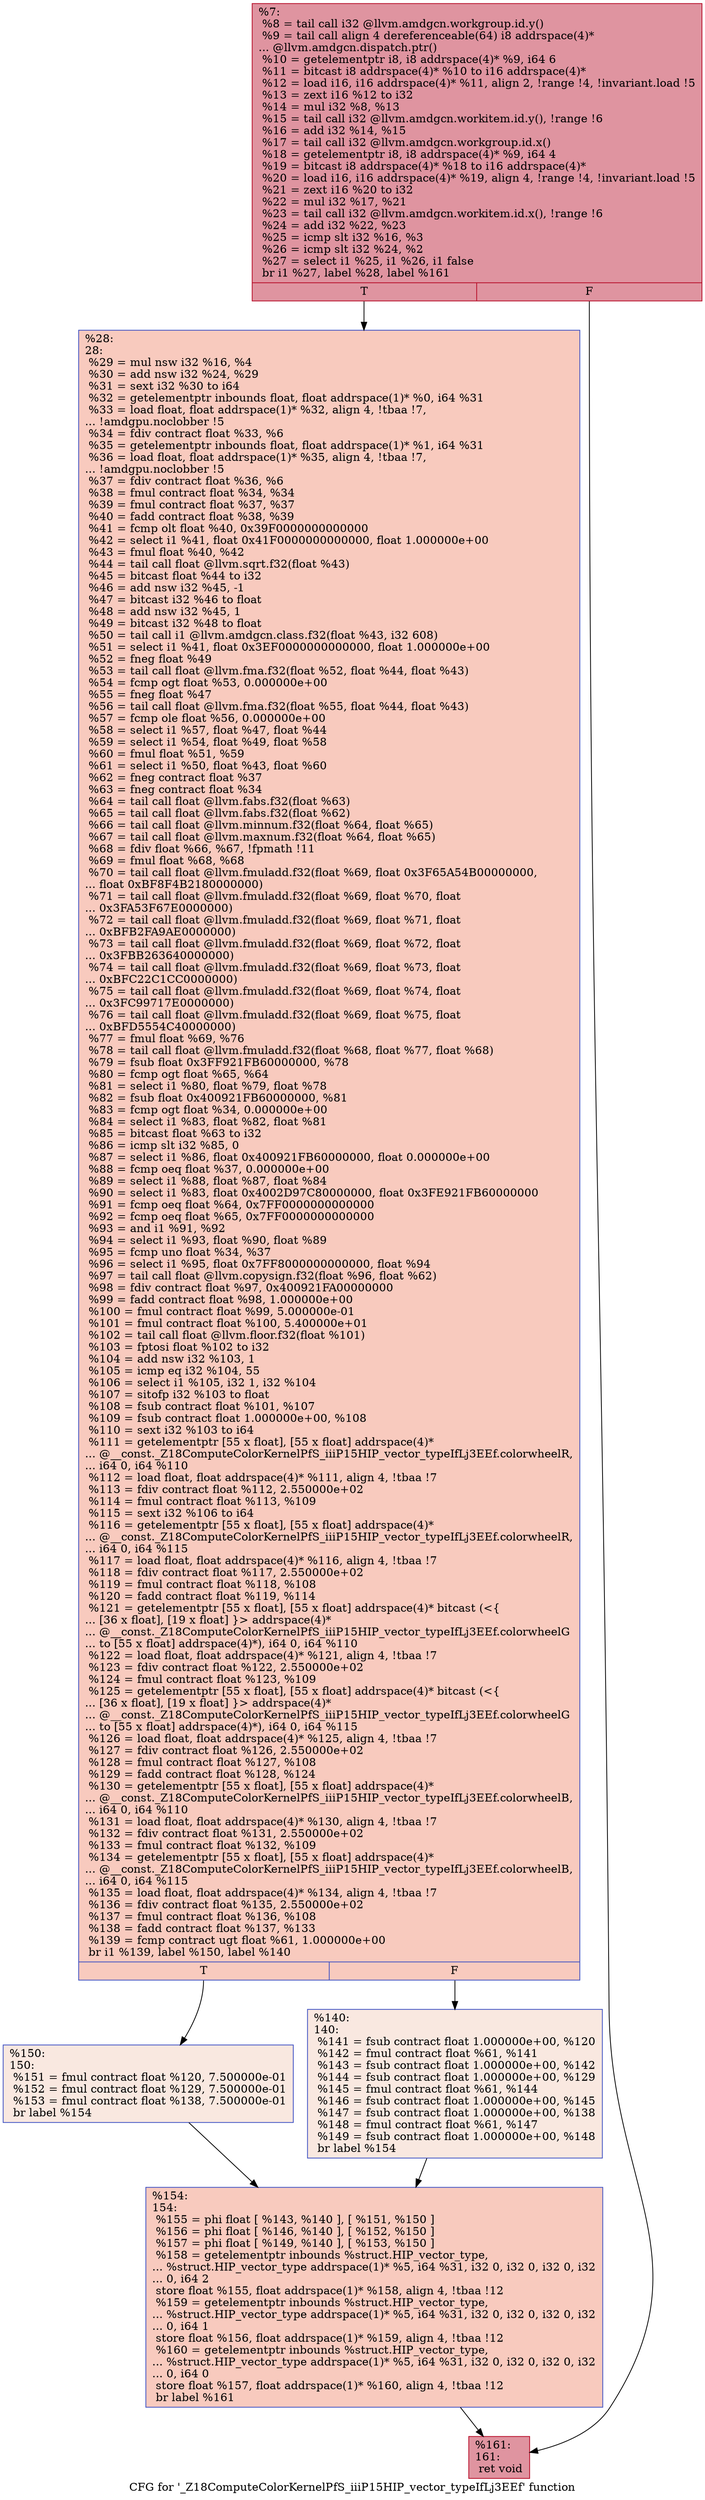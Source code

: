 digraph "CFG for '_Z18ComputeColorKernelPfS_iiiP15HIP_vector_typeIfLj3EEf' function" {
	label="CFG for '_Z18ComputeColorKernelPfS_iiiP15HIP_vector_typeIfLj3EEf' function";

	Node0x48d53d0 [shape=record,color="#b70d28ff", style=filled, fillcolor="#b70d2870",label="{%7:\l  %8 = tail call i32 @llvm.amdgcn.workgroup.id.y()\l  %9 = tail call align 4 dereferenceable(64) i8 addrspace(4)*\l... @llvm.amdgcn.dispatch.ptr()\l  %10 = getelementptr i8, i8 addrspace(4)* %9, i64 6\l  %11 = bitcast i8 addrspace(4)* %10 to i16 addrspace(4)*\l  %12 = load i16, i16 addrspace(4)* %11, align 2, !range !4, !invariant.load !5\l  %13 = zext i16 %12 to i32\l  %14 = mul i32 %8, %13\l  %15 = tail call i32 @llvm.amdgcn.workitem.id.y(), !range !6\l  %16 = add i32 %14, %15\l  %17 = tail call i32 @llvm.amdgcn.workgroup.id.x()\l  %18 = getelementptr i8, i8 addrspace(4)* %9, i64 4\l  %19 = bitcast i8 addrspace(4)* %18 to i16 addrspace(4)*\l  %20 = load i16, i16 addrspace(4)* %19, align 4, !range !4, !invariant.load !5\l  %21 = zext i16 %20 to i32\l  %22 = mul i32 %17, %21\l  %23 = tail call i32 @llvm.amdgcn.workitem.id.x(), !range !6\l  %24 = add i32 %22, %23\l  %25 = icmp slt i32 %16, %3\l  %26 = icmp slt i32 %24, %2\l  %27 = select i1 %25, i1 %26, i1 false\l  br i1 %27, label %28, label %161\l|{<s0>T|<s1>F}}"];
	Node0x48d53d0:s0 -> Node0x48d8d70;
	Node0x48d53d0:s1 -> Node0x48d8e00;
	Node0x48d8d70 [shape=record,color="#3d50c3ff", style=filled, fillcolor="#ef886b70",label="{%28:\l28:                                               \l  %29 = mul nsw i32 %16, %4\l  %30 = add nsw i32 %24, %29\l  %31 = sext i32 %30 to i64\l  %32 = getelementptr inbounds float, float addrspace(1)* %0, i64 %31\l  %33 = load float, float addrspace(1)* %32, align 4, !tbaa !7,\l... !amdgpu.noclobber !5\l  %34 = fdiv contract float %33, %6\l  %35 = getelementptr inbounds float, float addrspace(1)* %1, i64 %31\l  %36 = load float, float addrspace(1)* %35, align 4, !tbaa !7,\l... !amdgpu.noclobber !5\l  %37 = fdiv contract float %36, %6\l  %38 = fmul contract float %34, %34\l  %39 = fmul contract float %37, %37\l  %40 = fadd contract float %38, %39\l  %41 = fcmp olt float %40, 0x39F0000000000000\l  %42 = select i1 %41, float 0x41F0000000000000, float 1.000000e+00\l  %43 = fmul float %40, %42\l  %44 = tail call float @llvm.sqrt.f32(float %43)\l  %45 = bitcast float %44 to i32\l  %46 = add nsw i32 %45, -1\l  %47 = bitcast i32 %46 to float\l  %48 = add nsw i32 %45, 1\l  %49 = bitcast i32 %48 to float\l  %50 = tail call i1 @llvm.amdgcn.class.f32(float %43, i32 608)\l  %51 = select i1 %41, float 0x3EF0000000000000, float 1.000000e+00\l  %52 = fneg float %49\l  %53 = tail call float @llvm.fma.f32(float %52, float %44, float %43)\l  %54 = fcmp ogt float %53, 0.000000e+00\l  %55 = fneg float %47\l  %56 = tail call float @llvm.fma.f32(float %55, float %44, float %43)\l  %57 = fcmp ole float %56, 0.000000e+00\l  %58 = select i1 %57, float %47, float %44\l  %59 = select i1 %54, float %49, float %58\l  %60 = fmul float %51, %59\l  %61 = select i1 %50, float %43, float %60\l  %62 = fneg contract float %37\l  %63 = fneg contract float %34\l  %64 = tail call float @llvm.fabs.f32(float %63)\l  %65 = tail call float @llvm.fabs.f32(float %62)\l  %66 = tail call float @llvm.minnum.f32(float %64, float %65)\l  %67 = tail call float @llvm.maxnum.f32(float %64, float %65)\l  %68 = fdiv float %66, %67, !fpmath !11\l  %69 = fmul float %68, %68\l  %70 = tail call float @llvm.fmuladd.f32(float %69, float 0x3F65A54B00000000,\l... float 0xBF8F4B2180000000)\l  %71 = tail call float @llvm.fmuladd.f32(float %69, float %70, float\l... 0x3FA53F67E0000000)\l  %72 = tail call float @llvm.fmuladd.f32(float %69, float %71, float\l... 0xBFB2FA9AE0000000)\l  %73 = tail call float @llvm.fmuladd.f32(float %69, float %72, float\l... 0x3FBB263640000000)\l  %74 = tail call float @llvm.fmuladd.f32(float %69, float %73, float\l... 0xBFC22C1CC0000000)\l  %75 = tail call float @llvm.fmuladd.f32(float %69, float %74, float\l... 0x3FC99717E0000000)\l  %76 = tail call float @llvm.fmuladd.f32(float %69, float %75, float\l... 0xBFD5554C40000000)\l  %77 = fmul float %69, %76\l  %78 = tail call float @llvm.fmuladd.f32(float %68, float %77, float %68)\l  %79 = fsub float 0x3FF921FB60000000, %78\l  %80 = fcmp ogt float %65, %64\l  %81 = select i1 %80, float %79, float %78\l  %82 = fsub float 0x400921FB60000000, %81\l  %83 = fcmp ogt float %34, 0.000000e+00\l  %84 = select i1 %83, float %82, float %81\l  %85 = bitcast float %63 to i32\l  %86 = icmp slt i32 %85, 0\l  %87 = select i1 %86, float 0x400921FB60000000, float 0.000000e+00\l  %88 = fcmp oeq float %37, 0.000000e+00\l  %89 = select i1 %88, float %87, float %84\l  %90 = select i1 %83, float 0x4002D97C80000000, float 0x3FE921FB60000000\l  %91 = fcmp oeq float %64, 0x7FF0000000000000\l  %92 = fcmp oeq float %65, 0x7FF0000000000000\l  %93 = and i1 %91, %92\l  %94 = select i1 %93, float %90, float %89\l  %95 = fcmp uno float %34, %37\l  %96 = select i1 %95, float 0x7FF8000000000000, float %94\l  %97 = tail call float @llvm.copysign.f32(float %96, float %62)\l  %98 = fdiv contract float %97, 0x400921FA00000000\l  %99 = fadd contract float %98, 1.000000e+00\l  %100 = fmul contract float %99, 5.000000e-01\l  %101 = fmul contract float %100, 5.400000e+01\l  %102 = tail call float @llvm.floor.f32(float %101)\l  %103 = fptosi float %102 to i32\l  %104 = add nsw i32 %103, 1\l  %105 = icmp eq i32 %104, 55\l  %106 = select i1 %105, i32 1, i32 %104\l  %107 = sitofp i32 %103 to float\l  %108 = fsub contract float %101, %107\l  %109 = fsub contract float 1.000000e+00, %108\l  %110 = sext i32 %103 to i64\l  %111 = getelementptr [55 x float], [55 x float] addrspace(4)*\l... @__const._Z18ComputeColorKernelPfS_iiiP15HIP_vector_typeIfLj3EEf.colorwheelR,\l... i64 0, i64 %110\l  %112 = load float, float addrspace(4)* %111, align 4, !tbaa !7\l  %113 = fdiv contract float %112, 2.550000e+02\l  %114 = fmul contract float %113, %109\l  %115 = sext i32 %106 to i64\l  %116 = getelementptr [55 x float], [55 x float] addrspace(4)*\l... @__const._Z18ComputeColorKernelPfS_iiiP15HIP_vector_typeIfLj3EEf.colorwheelR,\l... i64 0, i64 %115\l  %117 = load float, float addrspace(4)* %116, align 4, !tbaa !7\l  %118 = fdiv contract float %117, 2.550000e+02\l  %119 = fmul contract float %118, %108\l  %120 = fadd contract float %119, %114\l  %121 = getelementptr [55 x float], [55 x float] addrspace(4)* bitcast (\<\{\l... [36 x float], [19 x float] \}\> addrspace(4)*\l... @__const._Z18ComputeColorKernelPfS_iiiP15HIP_vector_typeIfLj3EEf.colorwheelG\l... to [55 x float] addrspace(4)*), i64 0, i64 %110\l  %122 = load float, float addrspace(4)* %121, align 4, !tbaa !7\l  %123 = fdiv contract float %122, 2.550000e+02\l  %124 = fmul contract float %123, %109\l  %125 = getelementptr [55 x float], [55 x float] addrspace(4)* bitcast (\<\{\l... [36 x float], [19 x float] \}\> addrspace(4)*\l... @__const._Z18ComputeColorKernelPfS_iiiP15HIP_vector_typeIfLj3EEf.colorwheelG\l... to [55 x float] addrspace(4)*), i64 0, i64 %115\l  %126 = load float, float addrspace(4)* %125, align 4, !tbaa !7\l  %127 = fdiv contract float %126, 2.550000e+02\l  %128 = fmul contract float %127, %108\l  %129 = fadd contract float %128, %124\l  %130 = getelementptr [55 x float], [55 x float] addrspace(4)*\l... @__const._Z18ComputeColorKernelPfS_iiiP15HIP_vector_typeIfLj3EEf.colorwheelB,\l... i64 0, i64 %110\l  %131 = load float, float addrspace(4)* %130, align 4, !tbaa !7\l  %132 = fdiv contract float %131, 2.550000e+02\l  %133 = fmul contract float %132, %109\l  %134 = getelementptr [55 x float], [55 x float] addrspace(4)*\l... @__const._Z18ComputeColorKernelPfS_iiiP15HIP_vector_typeIfLj3EEf.colorwheelB,\l... i64 0, i64 %115\l  %135 = load float, float addrspace(4)* %134, align 4, !tbaa !7\l  %136 = fdiv contract float %135, 2.550000e+02\l  %137 = fmul contract float %136, %108\l  %138 = fadd contract float %137, %133\l  %139 = fcmp contract ugt float %61, 1.000000e+00\l  br i1 %139, label %150, label %140\l|{<s0>T|<s1>F}}"];
	Node0x48d8d70:s0 -> Node0x48e0660;
	Node0x48d8d70:s1 -> Node0x48e06f0;
	Node0x48e06f0 [shape=record,color="#3d50c3ff", style=filled, fillcolor="#f1ccb870",label="{%140:\l140:                                              \l  %141 = fsub contract float 1.000000e+00, %120\l  %142 = fmul contract float %61, %141\l  %143 = fsub contract float 1.000000e+00, %142\l  %144 = fsub contract float 1.000000e+00, %129\l  %145 = fmul contract float %61, %144\l  %146 = fsub contract float 1.000000e+00, %145\l  %147 = fsub contract float 1.000000e+00, %138\l  %148 = fmul contract float %61, %147\l  %149 = fsub contract float 1.000000e+00, %148\l  br label %154\l}"];
	Node0x48e06f0 -> Node0x48e0d40;
	Node0x48e0660 [shape=record,color="#3d50c3ff", style=filled, fillcolor="#f1ccb870",label="{%150:\l150:                                              \l  %151 = fmul contract float %120, 7.500000e-01\l  %152 = fmul contract float %129, 7.500000e-01\l  %153 = fmul contract float %138, 7.500000e-01\l  br label %154\l}"];
	Node0x48e0660 -> Node0x48e0d40;
	Node0x48e0d40 [shape=record,color="#3d50c3ff", style=filled, fillcolor="#ef886b70",label="{%154:\l154:                                              \l  %155 = phi float [ %143, %140 ], [ %151, %150 ]\l  %156 = phi float [ %146, %140 ], [ %152, %150 ]\l  %157 = phi float [ %149, %140 ], [ %153, %150 ]\l  %158 = getelementptr inbounds %struct.HIP_vector_type,\l... %struct.HIP_vector_type addrspace(1)* %5, i64 %31, i32 0, i32 0, i32 0, i32\l... 0, i64 2\l  store float %155, float addrspace(1)* %158, align 4, !tbaa !12\l  %159 = getelementptr inbounds %struct.HIP_vector_type,\l... %struct.HIP_vector_type addrspace(1)* %5, i64 %31, i32 0, i32 0, i32 0, i32\l... 0, i64 1\l  store float %156, float addrspace(1)* %159, align 4, !tbaa !12\l  %160 = getelementptr inbounds %struct.HIP_vector_type,\l... %struct.HIP_vector_type addrspace(1)* %5, i64 %31, i32 0, i32 0, i32 0, i32\l... 0, i64 0\l  store float %157, float addrspace(1)* %160, align 4, !tbaa !12\l  br label %161\l}"];
	Node0x48e0d40 -> Node0x48d8e00;
	Node0x48d8e00 [shape=record,color="#b70d28ff", style=filled, fillcolor="#b70d2870",label="{%161:\l161:                                              \l  ret void\l}"];
}
